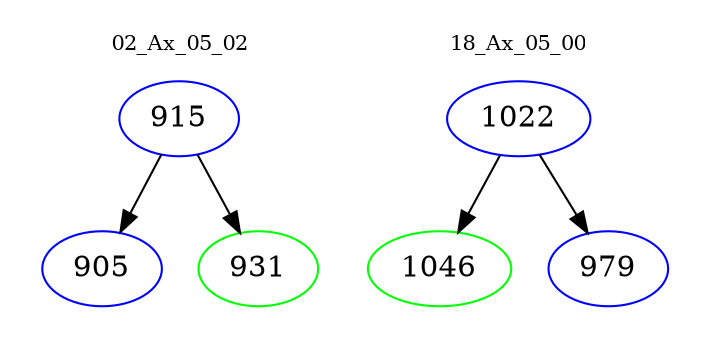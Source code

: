 digraph{
subgraph cluster_0 {
color = white
label = "02_Ax_05_02";
fontsize=10;
T0_915 [label="915", color="blue"]
T0_915 -> T0_905 [color="black"]
T0_905 [label="905", color="blue"]
T0_915 -> T0_931 [color="black"]
T0_931 [label="931", color="green"]
}
subgraph cluster_1 {
color = white
label = "18_Ax_05_00";
fontsize=10;
T1_1022 [label="1022", color="blue"]
T1_1022 -> T1_1046 [color="black"]
T1_1046 [label="1046", color="green"]
T1_1022 -> T1_979 [color="black"]
T1_979 [label="979", color="blue"]
}
}
